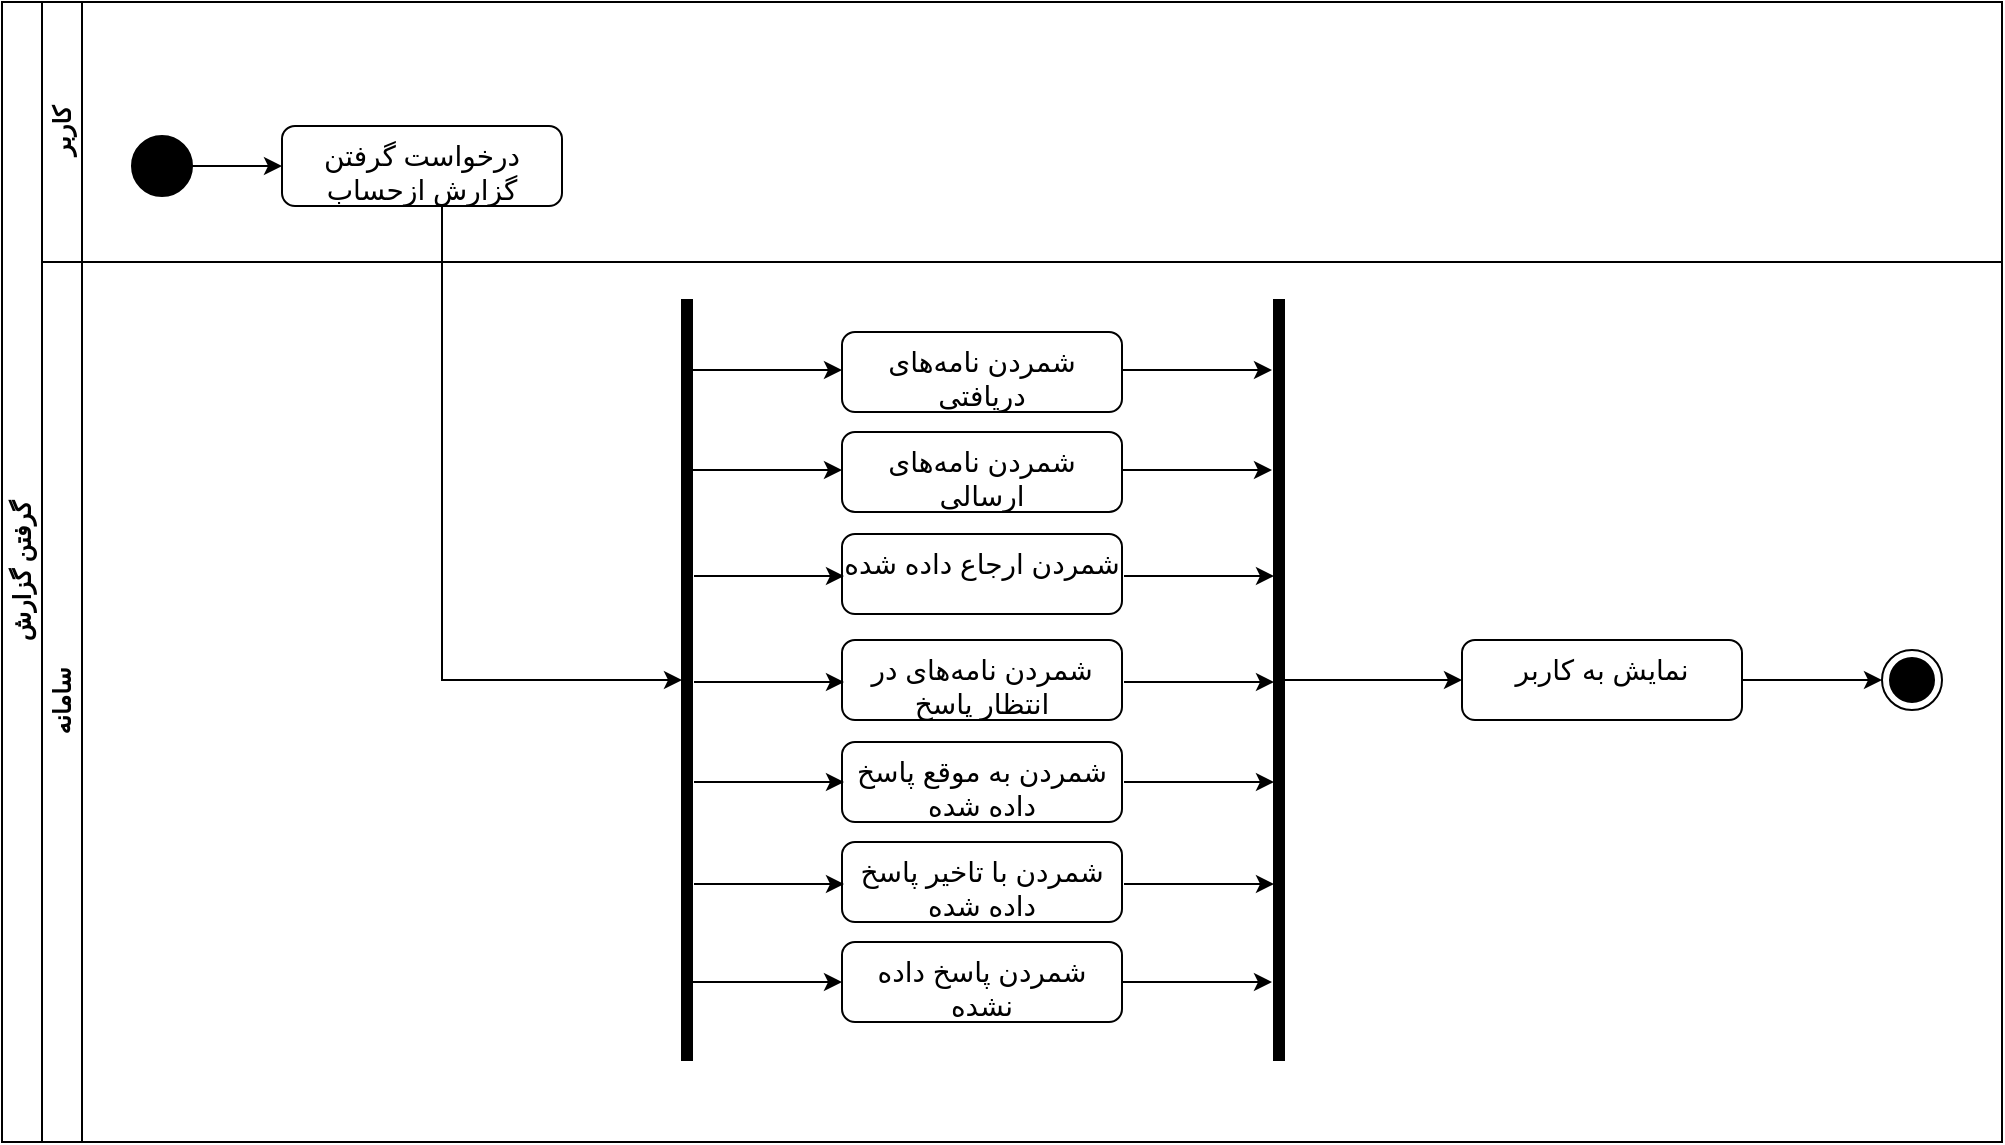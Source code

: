 <mxfile version="23.0.2" type="google">
  <diagram name="‫صفحه - 1‬" id="pVbKa4HO0dNV9qT4jnuY">
    <mxGraphModel grid="1" page="1" gridSize="10" guides="1" tooltips="1" connect="1" arrows="1" fold="1" pageScale="1" pageWidth="827" pageHeight="1169" math="0" shadow="0">
      <root>
        <mxCell id="0" />
        <mxCell id="1" parent="0" />
        <mxCell id="C3M9q83WsSE_4KNmr3OG-1" value="گرفتن گزارش" style="swimlane;html=1;childLayout=stackLayout;resizeParent=1;resizeParentMax=0;horizontal=0;startSize=20;horizontalStack=0;" vertex="1" parent="1">
          <mxGeometry x="60" y="220" width="1000" height="570" as="geometry" />
        </mxCell>
        <mxCell id="C3M9q83WsSE_4KNmr3OG-2" value="کاربر" style="swimlane;html=1;startSize=20;horizontal=0;" vertex="1" parent="C3M9q83WsSE_4KNmr3OG-1">
          <mxGeometry x="20" width="980" height="130" as="geometry">
            <mxRectangle x="20" width="490" height="30" as="alternateBounds" />
          </mxGeometry>
        </mxCell>
        <mxCell id="C3M9q83WsSE_4KNmr3OG-4" value="" style="ellipse;fillColor=strokeColor;html=1;" vertex="1" parent="C3M9q83WsSE_4KNmr3OG-2">
          <mxGeometry x="45" y="67" width="30" height="30" as="geometry" />
        </mxCell>
        <mxCell id="57TUgbyo36BNjlKEBe1x-1" value="&lt;font style=&quot;font-size: 14px;&quot;&gt;درخواست گرفتن گزارش‌ ازحساب&lt;/font&gt;" style="html=1;align=center;verticalAlign=top;rounded=1;absoluteArcSize=1;arcSize=13;dashed=0;whiteSpace=wrap;" vertex="1" parent="C3M9q83WsSE_4KNmr3OG-2">
          <mxGeometry x="120" y="62" width="140" height="40" as="geometry" />
        </mxCell>
        <mxCell id="57TUgbyo36BNjlKEBe1x-2" style="edgeStyle=orthogonalEdgeStyle;rounded=0;orthogonalLoop=1;jettySize=auto;html=1;" edge="1" parent="C3M9q83WsSE_4KNmr3OG-2" source="C3M9q83WsSE_4KNmr3OG-4" target="57TUgbyo36BNjlKEBe1x-1">
          <mxGeometry relative="1" as="geometry" />
        </mxCell>
        <mxCell id="C3M9q83WsSE_4KNmr3OG-21" value="سامانه" style="swimlane;html=1;startSize=20;horizontal=0;" vertex="1" parent="C3M9q83WsSE_4KNmr3OG-1">
          <mxGeometry x="20" y="130" width="980" height="440" as="geometry" />
        </mxCell>
        <mxCell id="9KqSINm8Jxnv6_pDKLEU-1" style="edgeStyle=orthogonalEdgeStyle;rounded=0;orthogonalLoop=1;jettySize=auto;html=1;" edge="1" parent="C3M9q83WsSE_4KNmr3OG-21">
          <mxGeometry relative="1" as="geometry">
            <mxPoint x="400" y="54.034" as="targetPoint" />
            <mxPoint x="325" y="54.034" as="sourcePoint" />
          </mxGeometry>
        </mxCell>
        <mxCell id="C3M9q83WsSE_4KNmr3OG-8" value="&lt;span style=&quot;font-size: 14px;&quot;&gt;شمردن نامه‌های دریافتی&lt;/span&gt;" style="html=1;align=center;verticalAlign=top;rounded=1;absoluteArcSize=1;arcSize=13;dashed=0;whiteSpace=wrap;" vertex="1" parent="C3M9q83WsSE_4KNmr3OG-21">
          <mxGeometry x="400" y="35" width="140" height="40" as="geometry" />
        </mxCell>
        <mxCell id="C3M9q83WsSE_4KNmr3OG-9" value="&lt;span style=&quot;font-size: 14px;&quot;&gt;شمردن نامه‌های ارسالی&lt;/span&gt;" style="html=1;align=center;verticalAlign=top;rounded=1;absoluteArcSize=1;arcSize=13;dashed=0;whiteSpace=wrap;" vertex="1" parent="C3M9q83WsSE_4KNmr3OG-21">
          <mxGeometry x="400" y="85" width="140" height="40" as="geometry" />
        </mxCell>
        <mxCell id="C3M9q83WsSE_4KNmr3OG-10" value="&lt;span style=&quot;font-size: 14px;&quot;&gt;شمردن ارجاع داده شده&lt;/span&gt;" style="html=1;align=center;verticalAlign=top;rounded=1;absoluteArcSize=1;arcSize=13;dashed=0;whiteSpace=wrap;" vertex="1" parent="C3M9q83WsSE_4KNmr3OG-21">
          <mxGeometry x="400" y="136" width="140" height="40" as="geometry" />
        </mxCell>
        <mxCell id="C3M9q83WsSE_4KNmr3OG-15" value="" style="html=1;points=[];perimeter=orthogonalPerimeter;fillColor=strokeColor;" vertex="1" parent="C3M9q83WsSE_4KNmr3OG-21">
          <mxGeometry x="616" y="19" width="5" height="380" as="geometry" />
        </mxCell>
        <mxCell id="C3M9q83WsSE_4KNmr3OG-22" value="" style="ellipse;html=1;shape=endState;fillColor=strokeColor;" vertex="1" parent="C3M9q83WsSE_4KNmr3OG-21">
          <mxGeometry x="920" y="194" width="30" height="30" as="geometry" />
        </mxCell>
        <mxCell id="C3M9q83WsSE_4KNmr3OG-43" value="&lt;span style=&quot;font-size: 14px;&quot;&gt;شمردن نامه‌های در انتظار پاسخ&lt;/span&gt;" style="html=1;align=center;verticalAlign=top;rounded=1;absoluteArcSize=1;arcSize=13;dashed=0;whiteSpace=wrap;" vertex="1" parent="C3M9q83WsSE_4KNmr3OG-21">
          <mxGeometry x="400" y="189" width="140" height="40" as="geometry" />
        </mxCell>
        <mxCell id="C3M9q83WsSE_4KNmr3OG-44" style="edgeStyle=orthogonalEdgeStyle;rounded=0;orthogonalLoop=1;jettySize=auto;html=1;exitX=0.5;exitY=1;exitDx=0;exitDy=0;" edge="1" parent="C3M9q83WsSE_4KNmr3OG-21">
          <mxGeometry relative="1" as="geometry">
            <mxPoint x="470" y="-1" as="sourcePoint" />
            <mxPoint x="470" y="-1" as="targetPoint" />
          </mxGeometry>
        </mxCell>
        <mxCell id="C3M9q83WsSE_4KNmr3OG-50" value="&lt;span style=&quot;font-size: 14px;&quot;&gt;شمردن پاسخ داده نشده&lt;/span&gt;" style="html=1;align=center;verticalAlign=top;rounded=1;absoluteArcSize=1;arcSize=13;dashed=0;whiteSpace=wrap;" vertex="1" parent="C3M9q83WsSE_4KNmr3OG-21">
          <mxGeometry x="400" y="340" width="140" height="40" as="geometry" />
        </mxCell>
        <mxCell id="C3M9q83WsSE_4KNmr3OG-49" value="&lt;span style=&quot;font-size: 14px;&quot;&gt;شمردن با تاخیر پاسخ داده شده&lt;/span&gt;" style="html=1;align=center;verticalAlign=top;rounded=1;absoluteArcSize=1;arcSize=13;dashed=0;whiteSpace=wrap;" vertex="1" parent="C3M9q83WsSE_4KNmr3OG-21">
          <mxGeometry x="400" y="290" width="140" height="40" as="geometry" />
        </mxCell>
        <mxCell id="C3M9q83WsSE_4KNmr3OG-48" value="&lt;span style=&quot;font-size: 14px;&quot;&gt;شمردن به موقع پاسخ داده شده&lt;/span&gt;" style="html=1;align=center;verticalAlign=top;rounded=1;absoluteArcSize=1;arcSize=13;dashed=0;whiteSpace=wrap;" vertex="1" parent="C3M9q83WsSE_4KNmr3OG-21">
          <mxGeometry x="400" y="240" width="140" height="40" as="geometry" />
        </mxCell>
        <mxCell id="C3M9q83WsSE_4KNmr3OG-64" style="edgeStyle=orthogonalEdgeStyle;rounded=0;orthogonalLoop=1;jettySize=auto;html=1;" edge="1" parent="C3M9q83WsSE_4KNmr3OG-21" source="C3M9q83WsSE_4KNmr3OG-61" target="C3M9q83WsSE_4KNmr3OG-22">
          <mxGeometry relative="1" as="geometry" />
        </mxCell>
        <mxCell id="C3M9q83WsSE_4KNmr3OG-61" value="&lt;span style=&quot;font-size: 14px;&quot;&gt;نمایش به کاربر&lt;/span&gt;" style="html=1;align=center;verticalAlign=top;rounded=1;absoluteArcSize=1;arcSize=13;dashed=0;whiteSpace=wrap;" vertex="1" parent="C3M9q83WsSE_4KNmr3OG-21">
          <mxGeometry x="710" y="189" width="140" height="40" as="geometry" />
        </mxCell>
        <mxCell id="9KqSINm8Jxnv6_pDKLEU-2" style="edgeStyle=orthogonalEdgeStyle;rounded=0;orthogonalLoop=1;jettySize=auto;html=1;" edge="1" parent="C3M9q83WsSE_4KNmr3OG-21">
          <mxGeometry relative="1" as="geometry">
            <mxPoint x="400" y="104.034" as="targetPoint" />
            <mxPoint x="325" y="104.034" as="sourcePoint" />
          </mxGeometry>
        </mxCell>
        <mxCell id="C3M9q83WsSE_4KNmr3OG-63" style="edgeStyle=orthogonalEdgeStyle;rounded=0;orthogonalLoop=1;jettySize=auto;html=1;" edge="1" parent="C3M9q83WsSE_4KNmr3OG-21" source="C3M9q83WsSE_4KNmr3OG-15" target="C3M9q83WsSE_4KNmr3OG-61">
          <mxGeometry relative="1" as="geometry" />
        </mxCell>
        <mxCell id="9KqSINm8Jxnv6_pDKLEU-4" style="edgeStyle=orthogonalEdgeStyle;rounded=0;orthogonalLoop=1;jettySize=auto;html=1;" edge="1" parent="1">
          <mxGeometry relative="1" as="geometry">
            <mxPoint x="481" y="507.034" as="targetPoint" />
            <mxPoint x="406" y="507.034" as="sourcePoint" />
          </mxGeometry>
        </mxCell>
        <mxCell id="9KqSINm8Jxnv6_pDKLEU-5" style="edgeStyle=orthogonalEdgeStyle;rounded=0;orthogonalLoop=1;jettySize=auto;html=1;" edge="1" parent="1">
          <mxGeometry relative="1" as="geometry">
            <mxPoint x="481" y="560.034" as="targetPoint" />
            <mxPoint x="406" y="560.034" as="sourcePoint" />
          </mxGeometry>
        </mxCell>
        <mxCell id="9KqSINm8Jxnv6_pDKLEU-6" value="" style="html=1;points=[];perimeter=orthogonalPerimeter;fillColor=strokeColor;" vertex="1" parent="1">
          <mxGeometry x="400" y="369" width="5" height="380" as="geometry" />
        </mxCell>
        <mxCell id="9KqSINm8Jxnv6_pDKLEU-7" style="edgeStyle=orthogonalEdgeStyle;rounded=0;orthogonalLoop=1;jettySize=auto;html=1;" edge="1" parent="1">
          <mxGeometry relative="1" as="geometry">
            <mxPoint x="481" y="610.034" as="targetPoint" />
            <mxPoint x="406" y="610.034" as="sourcePoint" />
          </mxGeometry>
        </mxCell>
        <mxCell id="9KqSINm8Jxnv6_pDKLEU-8" style="edgeStyle=orthogonalEdgeStyle;rounded=0;orthogonalLoop=1;jettySize=auto;html=1;" edge="1" parent="1">
          <mxGeometry relative="1" as="geometry">
            <mxPoint x="481" y="661.034" as="targetPoint" />
            <mxPoint x="406" y="661.034" as="sourcePoint" />
          </mxGeometry>
        </mxCell>
        <mxCell id="9KqSINm8Jxnv6_pDKLEU-9" style="edgeStyle=orthogonalEdgeStyle;rounded=0;orthogonalLoop=1;jettySize=auto;html=1;" edge="1" parent="1">
          <mxGeometry relative="1" as="geometry">
            <mxPoint x="480" y="710.034" as="targetPoint" />
            <mxPoint x="405" y="710.034" as="sourcePoint" />
          </mxGeometry>
        </mxCell>
        <mxCell id="9KqSINm8Jxnv6_pDKLEU-10" style="edgeStyle=orthogonalEdgeStyle;rounded=0;orthogonalLoop=1;jettySize=auto;html=1;" edge="1" parent="1">
          <mxGeometry relative="1" as="geometry">
            <mxPoint x="695" y="404.034" as="targetPoint" />
            <mxPoint x="620" y="404.034" as="sourcePoint" />
          </mxGeometry>
        </mxCell>
        <mxCell id="9KqSINm8Jxnv6_pDKLEU-11" style="edgeStyle=orthogonalEdgeStyle;rounded=0;orthogonalLoop=1;jettySize=auto;html=1;" edge="1" parent="1">
          <mxGeometry relative="1" as="geometry">
            <mxPoint x="695" y="454.034" as="targetPoint" />
            <mxPoint x="620" y="454.034" as="sourcePoint" />
          </mxGeometry>
        </mxCell>
        <mxCell id="9KqSINm8Jxnv6_pDKLEU-12" style="edgeStyle=orthogonalEdgeStyle;rounded=0;orthogonalLoop=1;jettySize=auto;html=1;" edge="1" parent="1">
          <mxGeometry relative="1" as="geometry">
            <mxPoint x="696" y="507.034" as="targetPoint" />
            <mxPoint x="621" y="507.034" as="sourcePoint" />
          </mxGeometry>
        </mxCell>
        <mxCell id="9KqSINm8Jxnv6_pDKLEU-13" style="edgeStyle=orthogonalEdgeStyle;rounded=0;orthogonalLoop=1;jettySize=auto;html=1;" edge="1" parent="1">
          <mxGeometry relative="1" as="geometry">
            <mxPoint x="696" y="560.034" as="targetPoint" />
            <mxPoint x="621" y="560.034" as="sourcePoint" />
          </mxGeometry>
        </mxCell>
        <mxCell id="9KqSINm8Jxnv6_pDKLEU-14" style="edgeStyle=orthogonalEdgeStyle;rounded=0;orthogonalLoop=1;jettySize=auto;html=1;" edge="1" parent="1">
          <mxGeometry relative="1" as="geometry">
            <mxPoint x="696" y="610.034" as="targetPoint" />
            <mxPoint x="621" y="610.034" as="sourcePoint" />
          </mxGeometry>
        </mxCell>
        <mxCell id="9KqSINm8Jxnv6_pDKLEU-15" style="edgeStyle=orthogonalEdgeStyle;rounded=0;orthogonalLoop=1;jettySize=auto;html=1;" edge="1" parent="1">
          <mxGeometry relative="1" as="geometry">
            <mxPoint x="696" y="661.034" as="targetPoint" />
            <mxPoint x="621" y="661.034" as="sourcePoint" />
          </mxGeometry>
        </mxCell>
        <mxCell id="9KqSINm8Jxnv6_pDKLEU-16" style="edgeStyle=orthogonalEdgeStyle;rounded=0;orthogonalLoop=1;jettySize=auto;html=1;" edge="1" parent="1">
          <mxGeometry relative="1" as="geometry">
            <mxPoint x="695" y="710.034" as="targetPoint" />
            <mxPoint x="620" y="710.034" as="sourcePoint" />
          </mxGeometry>
        </mxCell>
        <mxCell id="9KqSINm8Jxnv6_pDKLEU-17" style="edgeStyle=orthogonalEdgeStyle;rounded=0;orthogonalLoop=1;jettySize=auto;html=1;" edge="1" parent="1" source="57TUgbyo36BNjlKEBe1x-1" target="9KqSINm8Jxnv6_pDKLEU-6">
          <mxGeometry relative="1" as="geometry">
            <Array as="points">
              <mxPoint x="280" y="559" />
            </Array>
          </mxGeometry>
        </mxCell>
      </root>
    </mxGraphModel>
  </diagram>
</mxfile>
